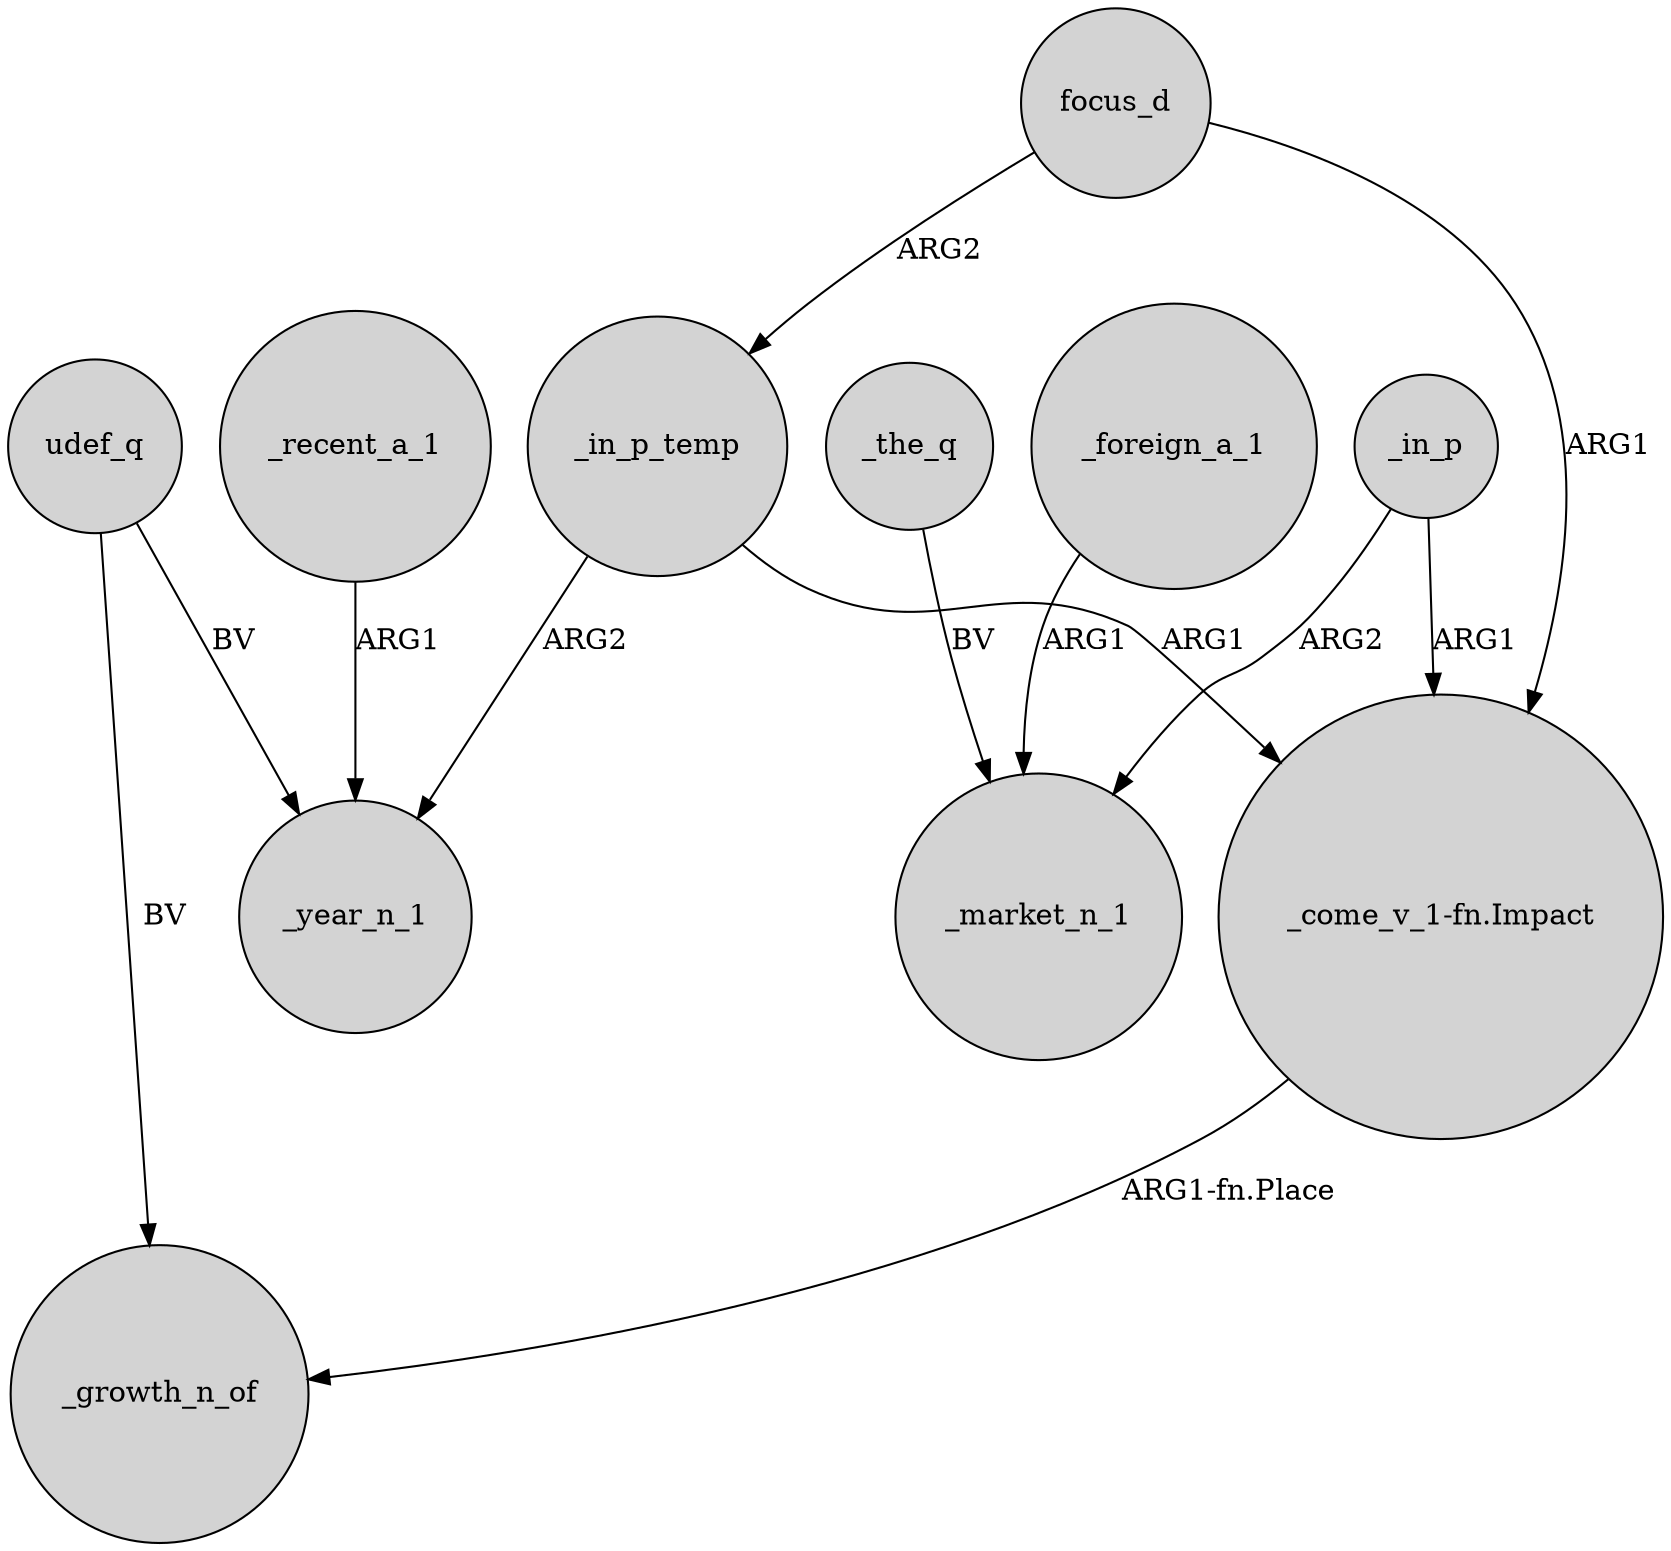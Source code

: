 digraph {
	node [shape=circle style=filled]
	_in_p_temp -> "_come_v_1-fn.Impact" [label=ARG1]
	_in_p -> "_come_v_1-fn.Impact" [label=ARG1]
	udef_q -> _year_n_1 [label=BV]
	"_come_v_1-fn.Impact" -> _growth_n_of [label="ARG1-fn.Place"]
	_in_p_temp -> _year_n_1 [label=ARG2]
	_foreign_a_1 -> _market_n_1 [label=ARG1]
	focus_d -> "_come_v_1-fn.Impact" [label=ARG1]
	_the_q -> _market_n_1 [label=BV]
	focus_d -> _in_p_temp [label=ARG2]
	udef_q -> _growth_n_of [label=BV]
	_recent_a_1 -> _year_n_1 [label=ARG1]
	_in_p -> _market_n_1 [label=ARG2]
}
